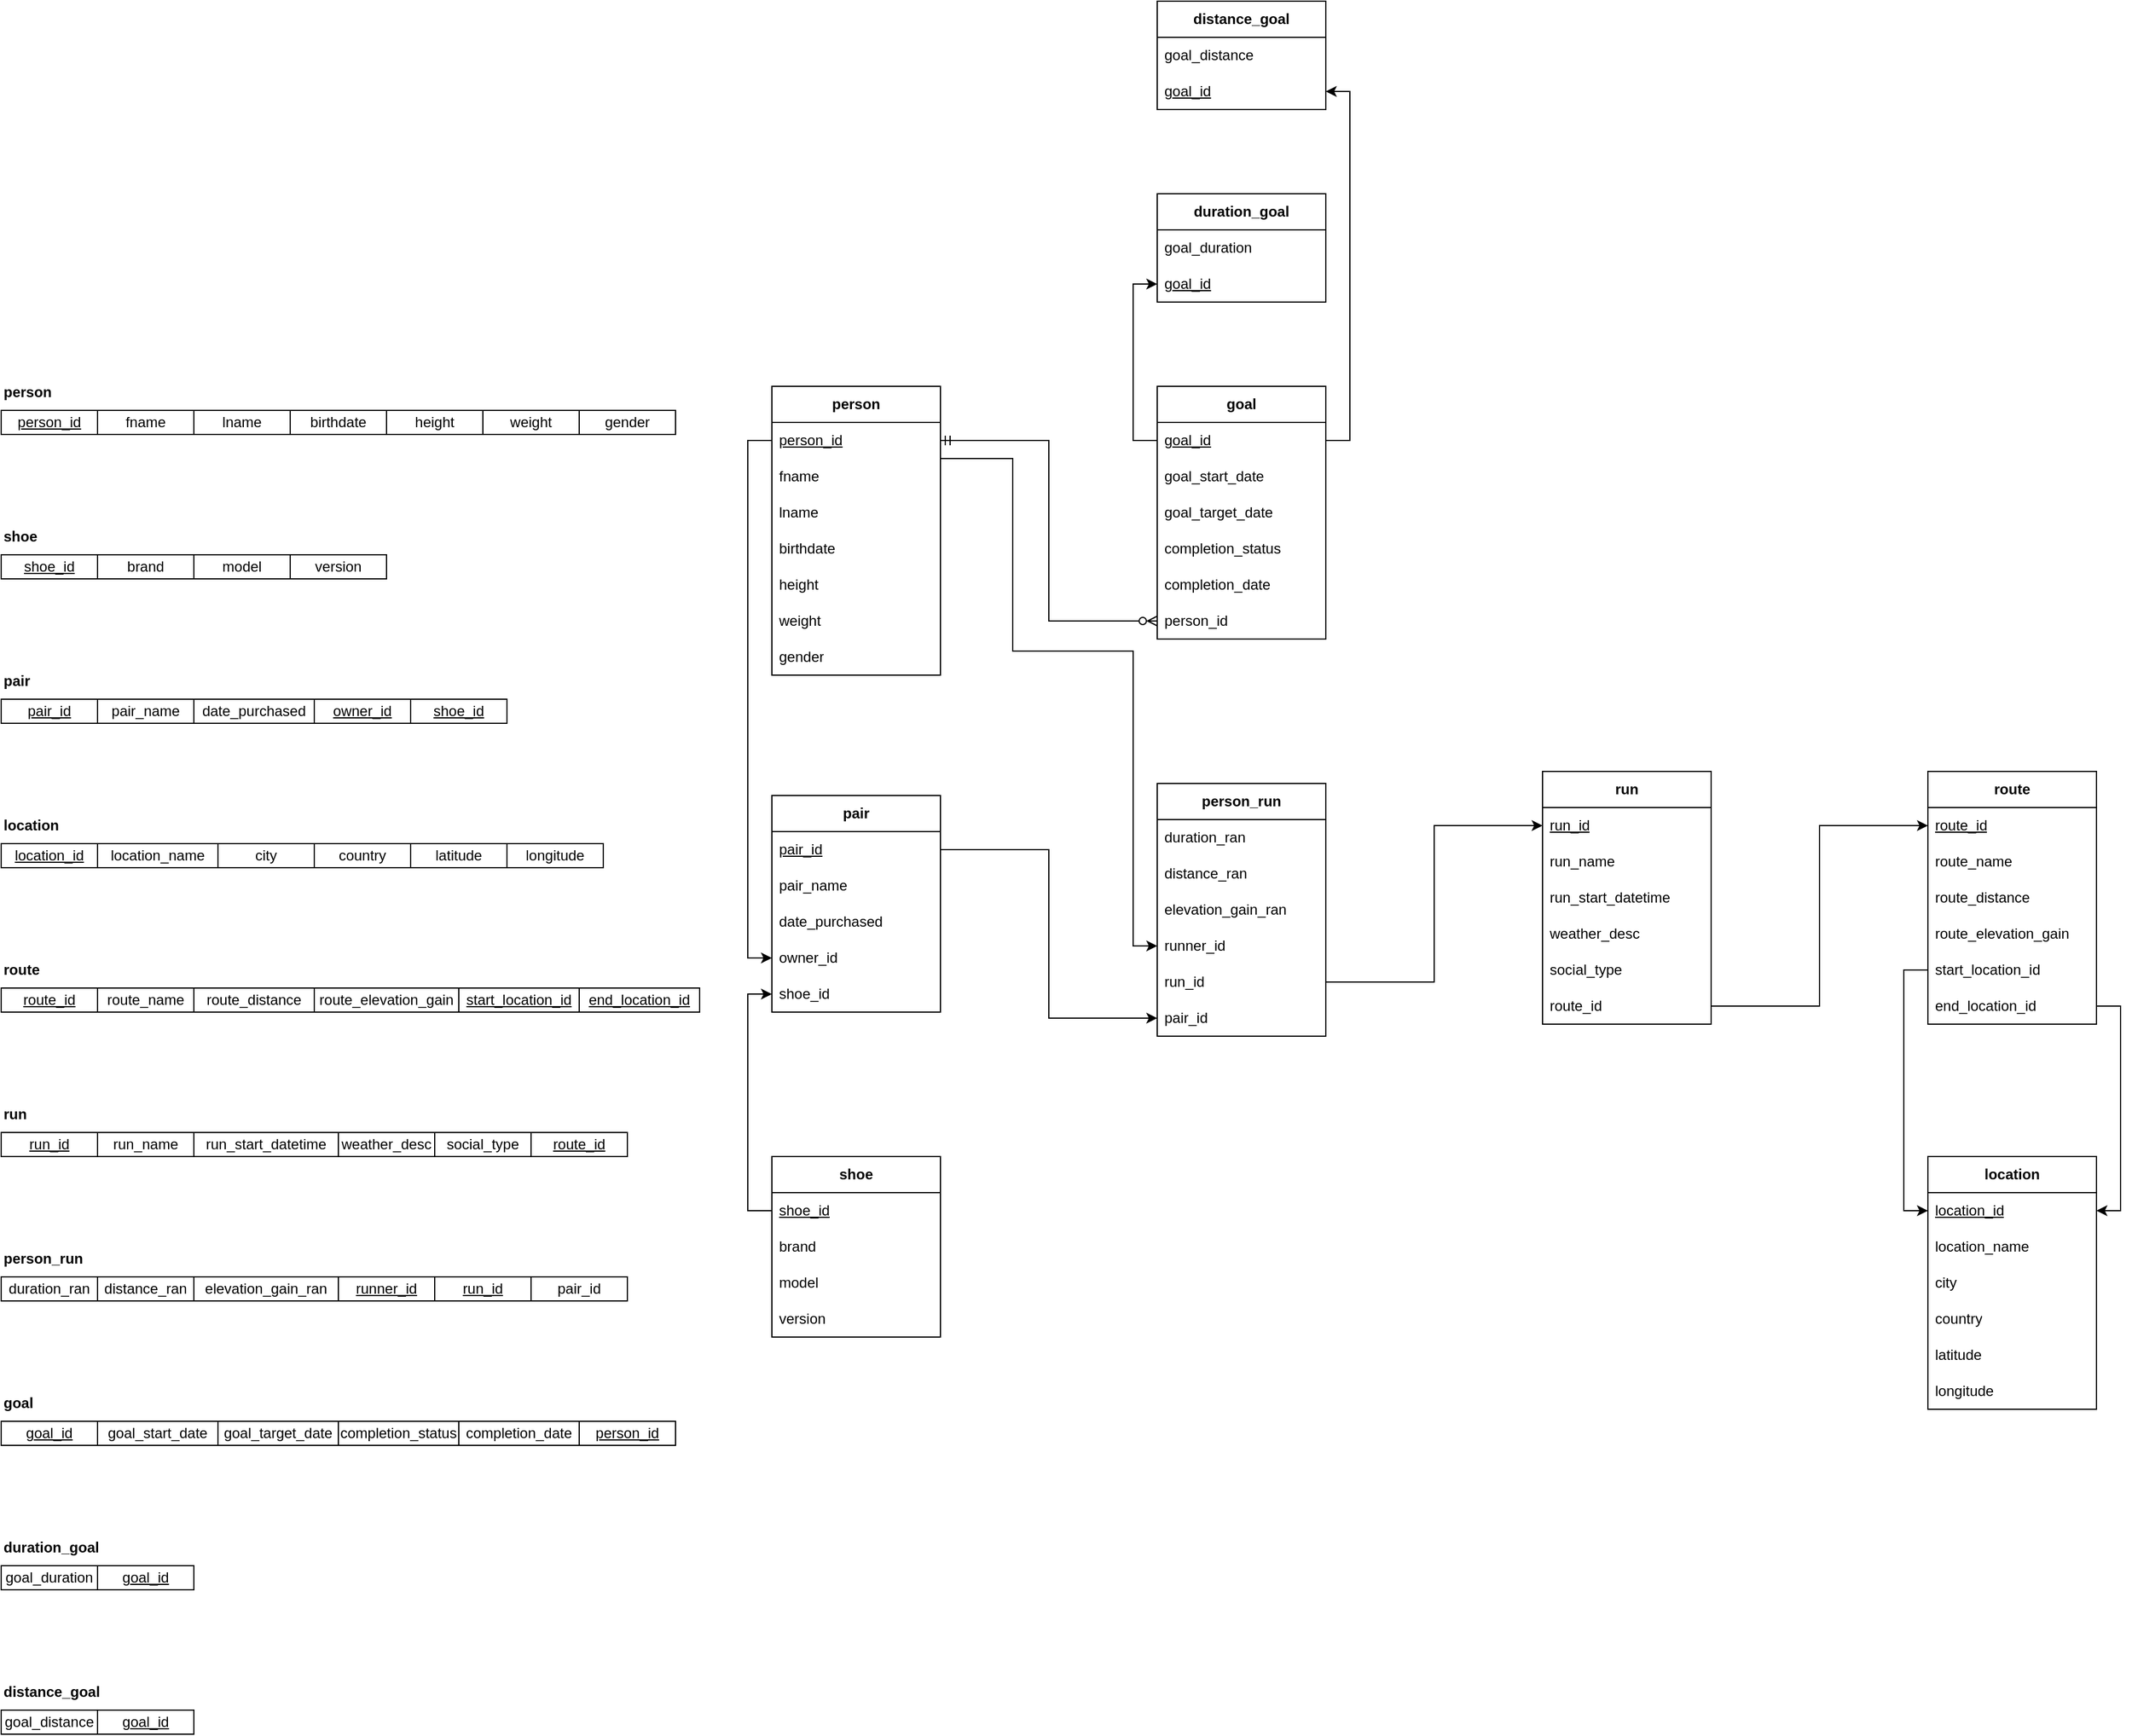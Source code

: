 <mxfile version="24.7.17">
  <diagram name="Page-1" id="NN9Ntpjx-jl_X6_2pM8p">
    <mxGraphModel dx="1434" dy="1846" grid="1" gridSize="10" guides="1" tooltips="1" connect="1" arrows="1" fold="1" page="1" pageScale="1" pageWidth="850" pageHeight="1100" math="0" shadow="0">
      <root>
        <mxCell id="0" />
        <mxCell id="1" parent="0" />
        <mxCell id="JpYg0RpFn67qtgdYz812-1" value="person" style="text;html=1;align=left;verticalAlign=middle;whiteSpace=wrap;rounded=0;fontStyle=1" parent="1" vertex="1">
          <mxGeometry x="40" y="30" width="60" height="30" as="geometry" />
        </mxCell>
        <mxCell id="JpYg0RpFn67qtgdYz812-2" value="person_id" style="rounded=0;whiteSpace=wrap;html=1;fontStyle=4" parent="1" vertex="1">
          <mxGeometry x="40" y="60" width="80" height="20" as="geometry" />
        </mxCell>
        <mxCell id="JpYg0RpFn67qtgdYz812-3" value="fname" style="rounded=0;whiteSpace=wrap;html=1;" parent="1" vertex="1">
          <mxGeometry x="120" y="60" width="80" height="20" as="geometry" />
        </mxCell>
        <mxCell id="JpYg0RpFn67qtgdYz812-4" value="lname" style="rounded=0;whiteSpace=wrap;html=1;" parent="1" vertex="1">
          <mxGeometry x="200" y="60" width="80" height="20" as="geometry" />
        </mxCell>
        <mxCell id="JpYg0RpFn67qtgdYz812-5" value="shoe" style="text;html=1;align=left;verticalAlign=middle;whiteSpace=wrap;rounded=0;fontStyle=1" parent="1" vertex="1">
          <mxGeometry x="40" y="150" width="60" height="30" as="geometry" />
        </mxCell>
        <mxCell id="JpYg0RpFn67qtgdYz812-6" value="shoe_id" style="rounded=0;whiteSpace=wrap;html=1;fontStyle=4" parent="1" vertex="1">
          <mxGeometry x="40" y="180" width="80" height="20" as="geometry" />
        </mxCell>
        <mxCell id="JpYg0RpFn67qtgdYz812-7" value="brand" style="rounded=0;whiteSpace=wrap;html=1;" parent="1" vertex="1">
          <mxGeometry x="120" y="180" width="80" height="20" as="geometry" />
        </mxCell>
        <mxCell id="JpYg0RpFn67qtgdYz812-8" value="model" style="rounded=0;whiteSpace=wrap;html=1;" parent="1" vertex="1">
          <mxGeometry x="200" y="180" width="80" height="20" as="geometry" />
        </mxCell>
        <mxCell id="JpYg0RpFn67qtgdYz812-9" value="version" style="rounded=0;whiteSpace=wrap;html=1;" parent="1" vertex="1">
          <mxGeometry x="280" y="180" width="80" height="20" as="geometry" />
        </mxCell>
        <mxCell id="JpYg0RpFn67qtgdYz812-10" value="location" style="text;html=1;align=left;verticalAlign=middle;whiteSpace=wrap;rounded=0;fontStyle=1" parent="1" vertex="1">
          <mxGeometry x="40" y="390" width="60" height="30" as="geometry" />
        </mxCell>
        <mxCell id="JpYg0RpFn67qtgdYz812-11" value="location_id" style="rounded=0;whiteSpace=wrap;html=1;fontStyle=4" parent="1" vertex="1">
          <mxGeometry x="40" y="420" width="80" height="20" as="geometry" />
        </mxCell>
        <mxCell id="JpYg0RpFn67qtgdYz812-13" value="location_name" style="rounded=0;whiteSpace=wrap;html=1;" parent="1" vertex="1">
          <mxGeometry x="120" y="420" width="100" height="20" as="geometry" />
        </mxCell>
        <mxCell id="YwOJinUkW7khNQ9SXKsT-1" value="&lt;b&gt;route&lt;/b&gt;" style="text;html=1;align=left;verticalAlign=middle;whiteSpace=wrap;rounded=0;" parent="1" vertex="1">
          <mxGeometry x="40" y="510" width="60" height="30" as="geometry" />
        </mxCell>
        <mxCell id="YwOJinUkW7khNQ9SXKsT-2" value="route_id" style="rounded=0;whiteSpace=wrap;html=1;fontStyle=4" parent="1" vertex="1">
          <mxGeometry x="40" y="540" width="80" height="20" as="geometry" />
        </mxCell>
        <mxCell id="YwOJinUkW7khNQ9SXKsT-4" value="route_name" style="rounded=0;whiteSpace=wrap;html=1;" parent="1" vertex="1">
          <mxGeometry x="120" y="540" width="80" height="20" as="geometry" />
        </mxCell>
        <mxCell id="YwOJinUkW7khNQ9SXKsT-7" value="&lt;b&gt;run&lt;/b&gt;" style="text;html=1;align=left;verticalAlign=middle;whiteSpace=wrap;rounded=0;" parent="1" vertex="1">
          <mxGeometry x="40" y="630" width="60" height="30" as="geometry" />
        </mxCell>
        <mxCell id="YwOJinUkW7khNQ9SXKsT-8" value="run_id" style="rounded=0;whiteSpace=wrap;html=1;fontStyle=4" parent="1" vertex="1">
          <mxGeometry x="40" y="660" width="80" height="20" as="geometry" />
        </mxCell>
        <mxCell id="YwOJinUkW7khNQ9SXKsT-22" value="goal" style="text;html=1;align=left;verticalAlign=middle;whiteSpace=wrap;rounded=0;fontStyle=1" parent="1" vertex="1">
          <mxGeometry x="40" y="870" width="60" height="30" as="geometry" />
        </mxCell>
        <mxCell id="YwOJinUkW7khNQ9SXKsT-23" value="goal_id" style="rounded=0;whiteSpace=wrap;html=1;fontStyle=4" parent="1" vertex="1">
          <mxGeometry x="40" y="900" width="80" height="20" as="geometry" />
        </mxCell>
        <mxCell id="YwOJinUkW7khNQ9SXKsT-24" value="goal_start_date" style="rounded=0;whiteSpace=wrap;html=1;" parent="1" vertex="1">
          <mxGeometry x="120" y="900" width="100" height="20" as="geometry" />
        </mxCell>
        <mxCell id="YwOJinUkW7khNQ9SXKsT-63" value="&lt;span style=&quot;font-weight: normal;&quot;&gt;city&lt;/span&gt;" style="rounded=0;whiteSpace=wrap;html=1;fontStyle=1" parent="1" vertex="1">
          <mxGeometry x="220" y="420" width="80" height="20" as="geometry" />
        </mxCell>
        <mxCell id="O5MvObBQWpqz5zzde_0Z-1" value="route_distance" style="rounded=0;whiteSpace=wrap;html=1;" parent="1" vertex="1">
          <mxGeometry x="200" y="540" width="100" height="20" as="geometry" />
        </mxCell>
        <mxCell id="O5MvObBQWpqz5zzde_0Z-3" value="run_name" style="rounded=0;whiteSpace=wrap;html=1;" parent="1" vertex="1">
          <mxGeometry x="120" y="660" width="80" height="20" as="geometry" />
        </mxCell>
        <mxCell id="O5MvObBQWpqz5zzde_0Z-4" value="run_start_datetime" style="rounded=0;whiteSpace=wrap;html=1;" parent="1" vertex="1">
          <mxGeometry x="200" y="660" width="120" height="20" as="geometry" />
        </mxCell>
        <mxCell id="O5MvObBQWpqz5zzde_0Z-5" value="weather_desc" style="rounded=0;whiteSpace=wrap;html=1;" parent="1" vertex="1">
          <mxGeometry x="320" y="660" width="80" height="20" as="geometry" />
        </mxCell>
        <mxCell id="O5MvObBQWpqz5zzde_0Z-6" value="social_type" style="rounded=0;whiteSpace=wrap;html=1;" parent="1" vertex="1">
          <mxGeometry x="400" y="660" width="80" height="20" as="geometry" />
        </mxCell>
        <mxCell id="ccHjg_WogXdy7Ny5kwlw-1" value="birthdate" style="rounded=0;whiteSpace=wrap;html=1;" parent="1" vertex="1">
          <mxGeometry x="280" y="60" width="80" height="20" as="geometry" />
        </mxCell>
        <mxCell id="ccHjg_WogXdy7Ny5kwlw-2" value="height" style="rounded=0;whiteSpace=wrap;html=1;" parent="1" vertex="1">
          <mxGeometry x="360" y="60" width="80" height="20" as="geometry" />
        </mxCell>
        <mxCell id="ccHjg_WogXdy7Ny5kwlw-3" value="weight" style="rounded=0;whiteSpace=wrap;html=1;" parent="1" vertex="1">
          <mxGeometry x="440" y="60" width="80" height="20" as="geometry" />
        </mxCell>
        <mxCell id="ccHjg_WogXdy7Ny5kwlw-4" value="gender" style="rounded=0;whiteSpace=wrap;html=1;" parent="1" vertex="1">
          <mxGeometry x="520" y="60" width="80" height="20" as="geometry" />
        </mxCell>
        <mxCell id="ccHjg_WogXdy7Ny5kwlw-11" value="pair" style="text;html=1;align=left;verticalAlign=middle;whiteSpace=wrap;rounded=0;fontStyle=1" parent="1" vertex="1">
          <mxGeometry x="40" y="270" width="60" height="30" as="geometry" />
        </mxCell>
        <mxCell id="ccHjg_WogXdy7Ny5kwlw-12" value="pair_id" style="rounded=0;whiteSpace=wrap;html=1;fontStyle=4" parent="1" vertex="1">
          <mxGeometry x="40" y="300" width="80" height="20" as="geometry" />
        </mxCell>
        <mxCell id="ccHjg_WogXdy7Ny5kwlw-13" value="pair_name" style="rounded=0;whiteSpace=wrap;html=1;" parent="1" vertex="1">
          <mxGeometry x="120" y="300" width="80" height="20" as="geometry" />
        </mxCell>
        <mxCell id="ccHjg_WogXdy7Ny5kwlw-14" value="date_purchased" style="rounded=0;whiteSpace=wrap;html=1;" parent="1" vertex="1">
          <mxGeometry x="200" y="300" width="100" height="20" as="geometry" />
        </mxCell>
        <mxCell id="ccHjg_WogXdy7Ny5kwlw-16" value="&lt;span style=&quot;font-weight: normal;&quot;&gt;country&lt;/span&gt;" style="rounded=0;whiteSpace=wrap;html=1;fontStyle=1" parent="1" vertex="1">
          <mxGeometry x="300" y="420" width="80" height="20" as="geometry" />
        </mxCell>
        <mxCell id="ccHjg_WogXdy7Ny5kwlw-17" value="&lt;span style=&quot;font-weight: normal;&quot;&gt;latitude&lt;/span&gt;" style="rounded=0;whiteSpace=wrap;html=1;fontStyle=1" parent="1" vertex="1">
          <mxGeometry x="380" y="420" width="80" height="20" as="geometry" />
        </mxCell>
        <mxCell id="ccHjg_WogXdy7Ny5kwlw-18" value="&lt;span style=&quot;font-weight: normal;&quot;&gt;longitude&lt;/span&gt;" style="rounded=0;whiteSpace=wrap;html=1;fontStyle=1" parent="1" vertex="1">
          <mxGeometry x="460" y="420" width="80" height="20" as="geometry" />
        </mxCell>
        <mxCell id="ccHjg_WogXdy7Ny5kwlw-19" value="route_elevation_gain" style="rounded=0;whiteSpace=wrap;html=1;" parent="1" vertex="1">
          <mxGeometry x="300" y="540" width="120" height="20" as="geometry" />
        </mxCell>
        <mxCell id="Qnsn0fsgNT4o-6MiFdot-1" value="&lt;b&gt;person_run&lt;/b&gt;" style="text;html=1;align=left;verticalAlign=middle;whiteSpace=wrap;rounded=0;" parent="1" vertex="1">
          <mxGeometry x="40" y="750" width="60" height="30" as="geometry" />
        </mxCell>
        <mxCell id="Qnsn0fsgNT4o-6MiFdot-2" value="duration_ran" style="rounded=0;whiteSpace=wrap;html=1;fontStyle=0" parent="1" vertex="1">
          <mxGeometry x="40" y="780" width="80" height="20" as="geometry" />
        </mxCell>
        <mxCell id="Qnsn0fsgNT4o-6MiFdot-3" value="distance_ran" style="rounded=0;whiteSpace=wrap;html=1;" parent="1" vertex="1">
          <mxGeometry x="120" y="780" width="80" height="20" as="geometry" />
        </mxCell>
        <mxCell id="Qnsn0fsgNT4o-6MiFdot-4" value="elevation_gain_ran" style="rounded=0;whiteSpace=wrap;html=1;" parent="1" vertex="1">
          <mxGeometry x="200" y="780" width="120" height="20" as="geometry" />
        </mxCell>
        <mxCell id="Qnsn0fsgNT4o-6MiFdot-7" value="goal_target_date" style="rounded=0;whiteSpace=wrap;html=1;" parent="1" vertex="1">
          <mxGeometry x="220" y="900" width="100" height="20" as="geometry" />
        </mxCell>
        <mxCell id="Qnsn0fsgNT4o-6MiFdot-9" value="completion_status" style="rounded=0;whiteSpace=wrap;html=1;" parent="1" vertex="1">
          <mxGeometry x="320" y="900" width="100" height="20" as="geometry" />
        </mxCell>
        <mxCell id="Qnsn0fsgNT4o-6MiFdot-10" value="completion_date" style="rounded=0;whiteSpace=wrap;html=1;" parent="1" vertex="1">
          <mxGeometry x="420" y="900" width="100" height="20" as="geometry" />
        </mxCell>
        <mxCell id="Qnsn0fsgNT4o-6MiFdot-11" value="&lt;b&gt;duration_goal&lt;/b&gt;" style="text;html=1;align=left;verticalAlign=middle;whiteSpace=wrap;rounded=0;" parent="1" vertex="1">
          <mxGeometry x="40" y="990" width="60" height="30" as="geometry" />
        </mxCell>
        <mxCell id="Qnsn0fsgNT4o-6MiFdot-12" value="goal_duration" style="rounded=0;whiteSpace=wrap;html=1;fontStyle=0" parent="1" vertex="1">
          <mxGeometry x="40" y="1020" width="80" height="20" as="geometry" />
        </mxCell>
        <mxCell id="Qnsn0fsgNT4o-6MiFdot-15" value="&lt;b&gt;distance_goal&lt;/b&gt;" style="text;html=1;align=left;verticalAlign=middle;whiteSpace=wrap;rounded=0;" parent="1" vertex="1">
          <mxGeometry x="40" y="1110" width="60" height="30" as="geometry" />
        </mxCell>
        <mxCell id="Qnsn0fsgNT4o-6MiFdot-16" value="goal_distance" style="rounded=0;whiteSpace=wrap;html=1;fontStyle=0" parent="1" vertex="1">
          <mxGeometry x="40" y="1140" width="80" height="20" as="geometry" />
        </mxCell>
        <mxCell id="Qnsn0fsgNT4o-6MiFdot-17" value="owner_id" style="rounded=0;whiteSpace=wrap;html=1;fontStyle=4" parent="1" vertex="1">
          <mxGeometry x="300" y="300" width="80" height="20" as="geometry" />
        </mxCell>
        <mxCell id="Qnsn0fsgNT4o-6MiFdot-18" value="shoe_id" style="rounded=0;whiteSpace=wrap;html=1;fontStyle=4" parent="1" vertex="1">
          <mxGeometry x="380" y="300" width="80" height="20" as="geometry" />
        </mxCell>
        <mxCell id="Qnsn0fsgNT4o-6MiFdot-19" value="runner_id" style="rounded=0;whiteSpace=wrap;html=1;fontStyle=4" parent="1" vertex="1">
          <mxGeometry x="320" y="780" width="80" height="20" as="geometry" />
        </mxCell>
        <mxCell id="Qnsn0fsgNT4o-6MiFdot-20" value="run_id" style="rounded=0;whiteSpace=wrap;html=1;fontStyle=4" parent="1" vertex="1">
          <mxGeometry x="400" y="780" width="80" height="20" as="geometry" />
        </mxCell>
        <mxCell id="Qnsn0fsgNT4o-6MiFdot-21" value="pair_id" style="rounded=0;whiteSpace=wrap;html=1;fontStyle=0" parent="1" vertex="1">
          <mxGeometry x="480" y="780" width="80" height="20" as="geometry" />
        </mxCell>
        <mxCell id="Qnsn0fsgNT4o-6MiFdot-22" value="person_id" style="rounded=0;whiteSpace=wrap;html=1;fontStyle=4" parent="1" vertex="1">
          <mxGeometry x="520" y="900" width="80" height="20" as="geometry" />
        </mxCell>
        <mxCell id="Qnsn0fsgNT4o-6MiFdot-23" value="goal_id" style="rounded=0;whiteSpace=wrap;html=1;fontStyle=4" parent="1" vertex="1">
          <mxGeometry x="120" y="1020" width="80" height="20" as="geometry" />
        </mxCell>
        <mxCell id="Qnsn0fsgNT4o-6MiFdot-24" value="goal_id" style="rounded=0;whiteSpace=wrap;html=1;fontStyle=4" parent="1" vertex="1">
          <mxGeometry x="120" y="1140" width="80" height="20" as="geometry" />
        </mxCell>
        <mxCell id="Qnsn0fsgNT4o-6MiFdot-25" value="start_location_id" style="rounded=0;whiteSpace=wrap;html=1;fontStyle=4" parent="1" vertex="1">
          <mxGeometry x="420" y="540" width="100" height="20" as="geometry" />
        </mxCell>
        <mxCell id="Qnsn0fsgNT4o-6MiFdot-27" value="end_location_id" style="rounded=0;whiteSpace=wrap;html=1;fontStyle=4" parent="1" vertex="1">
          <mxGeometry x="520" y="540" width="100" height="20" as="geometry" />
        </mxCell>
        <mxCell id="Qnsn0fsgNT4o-6MiFdot-28" value="route_id" style="rounded=0;whiteSpace=wrap;html=1;fontStyle=4" parent="1" vertex="1">
          <mxGeometry x="480" y="660" width="80" height="20" as="geometry" />
        </mxCell>
        <mxCell id="Qnsn0fsgNT4o-6MiFdot-32" value="&lt;b&gt;person&lt;/b&gt;" style="swimlane;fontStyle=0;childLayout=stackLayout;horizontal=1;startSize=30;horizontalStack=0;resizeParent=1;resizeParentMax=0;resizeLast=0;collapsible=1;marginBottom=0;whiteSpace=wrap;html=1;" parent="1" vertex="1">
          <mxGeometry x="680" y="40" width="140" height="240" as="geometry" />
        </mxCell>
        <mxCell id="Qnsn0fsgNT4o-6MiFdot-33" value="person_id" style="text;strokeColor=none;fillColor=none;align=left;verticalAlign=middle;spacingLeft=4;spacingRight=4;overflow=hidden;points=[[0,0.5],[1,0.5]];portConstraint=eastwest;rotatable=0;whiteSpace=wrap;html=1;fontStyle=4" parent="Qnsn0fsgNT4o-6MiFdot-32" vertex="1">
          <mxGeometry y="30" width="140" height="30" as="geometry" />
        </mxCell>
        <mxCell id="Qnsn0fsgNT4o-6MiFdot-34" value="fname" style="text;strokeColor=none;fillColor=none;align=left;verticalAlign=middle;spacingLeft=4;spacingRight=4;overflow=hidden;points=[[0,0.5],[1,0.5]];portConstraint=eastwest;rotatable=0;whiteSpace=wrap;html=1;" parent="Qnsn0fsgNT4o-6MiFdot-32" vertex="1">
          <mxGeometry y="60" width="140" height="30" as="geometry" />
        </mxCell>
        <mxCell id="Qnsn0fsgNT4o-6MiFdot-35" value="lname" style="text;strokeColor=none;fillColor=none;align=left;verticalAlign=middle;spacingLeft=4;spacingRight=4;overflow=hidden;points=[[0,0.5],[1,0.5]];portConstraint=eastwest;rotatable=0;whiteSpace=wrap;html=1;" parent="Qnsn0fsgNT4o-6MiFdot-32" vertex="1">
          <mxGeometry y="90" width="140" height="30" as="geometry" />
        </mxCell>
        <mxCell id="Qnsn0fsgNT4o-6MiFdot-36" value="birthdate" style="text;strokeColor=none;fillColor=none;align=left;verticalAlign=middle;spacingLeft=4;spacingRight=4;overflow=hidden;points=[[0,0.5],[1,0.5]];portConstraint=eastwest;rotatable=0;whiteSpace=wrap;html=1;" parent="Qnsn0fsgNT4o-6MiFdot-32" vertex="1">
          <mxGeometry y="120" width="140" height="30" as="geometry" />
        </mxCell>
        <mxCell id="Qnsn0fsgNT4o-6MiFdot-37" value="height" style="text;strokeColor=none;fillColor=none;align=left;verticalAlign=middle;spacingLeft=4;spacingRight=4;overflow=hidden;points=[[0,0.5],[1,0.5]];portConstraint=eastwest;rotatable=0;whiteSpace=wrap;html=1;" parent="Qnsn0fsgNT4o-6MiFdot-32" vertex="1">
          <mxGeometry y="150" width="140" height="30" as="geometry" />
        </mxCell>
        <mxCell id="Qnsn0fsgNT4o-6MiFdot-38" value="weight" style="text;strokeColor=none;fillColor=none;align=left;verticalAlign=middle;spacingLeft=4;spacingRight=4;overflow=hidden;points=[[0,0.5],[1,0.5]];portConstraint=eastwest;rotatable=0;whiteSpace=wrap;html=1;" parent="Qnsn0fsgNT4o-6MiFdot-32" vertex="1">
          <mxGeometry y="180" width="140" height="30" as="geometry" />
        </mxCell>
        <mxCell id="Qnsn0fsgNT4o-6MiFdot-39" value="gender" style="text;strokeColor=none;fillColor=none;align=left;verticalAlign=middle;spacingLeft=4;spacingRight=4;overflow=hidden;points=[[0,0.5],[1,0.5]];portConstraint=eastwest;rotatable=0;whiteSpace=wrap;html=1;" parent="Qnsn0fsgNT4o-6MiFdot-32" vertex="1">
          <mxGeometry y="210" width="140" height="30" as="geometry" />
        </mxCell>
        <mxCell id="Qnsn0fsgNT4o-6MiFdot-40" value="&lt;b&gt;shoe&lt;/b&gt;" style="swimlane;fontStyle=0;childLayout=stackLayout;horizontal=1;startSize=30;horizontalStack=0;resizeParent=1;resizeParentMax=0;resizeLast=0;collapsible=1;marginBottom=0;whiteSpace=wrap;html=1;" parent="1" vertex="1">
          <mxGeometry x="680" y="680" width="140" height="150" as="geometry" />
        </mxCell>
        <mxCell id="Qnsn0fsgNT4o-6MiFdot-41" value="shoe_id" style="text;strokeColor=none;fillColor=none;align=left;verticalAlign=middle;spacingLeft=4;spacingRight=4;overflow=hidden;points=[[0,0.5],[1,0.5]];portConstraint=eastwest;rotatable=0;whiteSpace=wrap;html=1;fontStyle=4" parent="Qnsn0fsgNT4o-6MiFdot-40" vertex="1">
          <mxGeometry y="30" width="140" height="30" as="geometry" />
        </mxCell>
        <mxCell id="Qnsn0fsgNT4o-6MiFdot-42" value="brand" style="text;strokeColor=none;fillColor=none;align=left;verticalAlign=middle;spacingLeft=4;spacingRight=4;overflow=hidden;points=[[0,0.5],[1,0.5]];portConstraint=eastwest;rotatable=0;whiteSpace=wrap;html=1;" parent="Qnsn0fsgNT4o-6MiFdot-40" vertex="1">
          <mxGeometry y="60" width="140" height="30" as="geometry" />
        </mxCell>
        <mxCell id="Qnsn0fsgNT4o-6MiFdot-43" value="model" style="text;strokeColor=none;fillColor=none;align=left;verticalAlign=middle;spacingLeft=4;spacingRight=4;overflow=hidden;points=[[0,0.5],[1,0.5]];portConstraint=eastwest;rotatable=0;whiteSpace=wrap;html=1;" parent="Qnsn0fsgNT4o-6MiFdot-40" vertex="1">
          <mxGeometry y="90" width="140" height="30" as="geometry" />
        </mxCell>
        <mxCell id="Qnsn0fsgNT4o-6MiFdot-44" value="version" style="text;strokeColor=none;fillColor=none;align=left;verticalAlign=middle;spacingLeft=4;spacingRight=4;overflow=hidden;points=[[0,0.5],[1,0.5]];portConstraint=eastwest;rotatable=0;whiteSpace=wrap;html=1;" parent="Qnsn0fsgNT4o-6MiFdot-40" vertex="1">
          <mxGeometry y="120" width="140" height="30" as="geometry" />
        </mxCell>
        <mxCell id="Qnsn0fsgNT4o-6MiFdot-48" value="&lt;b&gt;pair&lt;/b&gt;" style="swimlane;fontStyle=0;childLayout=stackLayout;horizontal=1;startSize=30;horizontalStack=0;resizeParent=1;resizeParentMax=0;resizeLast=0;collapsible=1;marginBottom=0;whiteSpace=wrap;html=1;" parent="1" vertex="1">
          <mxGeometry x="680" y="380" width="140" height="180" as="geometry" />
        </mxCell>
        <mxCell id="Qnsn0fsgNT4o-6MiFdot-49" value="pair_id" style="text;strokeColor=none;fillColor=none;align=left;verticalAlign=middle;spacingLeft=4;spacingRight=4;overflow=hidden;points=[[0,0.5],[1,0.5]];portConstraint=eastwest;rotatable=0;whiteSpace=wrap;html=1;fontStyle=4" parent="Qnsn0fsgNT4o-6MiFdot-48" vertex="1">
          <mxGeometry y="30" width="140" height="30" as="geometry" />
        </mxCell>
        <mxCell id="Qnsn0fsgNT4o-6MiFdot-50" value="pair_name" style="text;strokeColor=none;fillColor=none;align=left;verticalAlign=middle;spacingLeft=4;spacingRight=4;overflow=hidden;points=[[0,0.5],[1,0.5]];portConstraint=eastwest;rotatable=0;whiteSpace=wrap;html=1;" parent="Qnsn0fsgNT4o-6MiFdot-48" vertex="1">
          <mxGeometry y="60" width="140" height="30" as="geometry" />
        </mxCell>
        <mxCell id="Qnsn0fsgNT4o-6MiFdot-51" value="date_purchased" style="text;strokeColor=none;fillColor=none;align=left;verticalAlign=middle;spacingLeft=4;spacingRight=4;overflow=hidden;points=[[0,0.5],[1,0.5]];portConstraint=eastwest;rotatable=0;whiteSpace=wrap;html=1;" parent="Qnsn0fsgNT4o-6MiFdot-48" vertex="1">
          <mxGeometry y="90" width="140" height="30" as="geometry" />
        </mxCell>
        <mxCell id="Qnsn0fsgNT4o-6MiFdot-52" value="owner_id" style="text;strokeColor=none;fillColor=none;align=left;verticalAlign=middle;spacingLeft=4;spacingRight=4;overflow=hidden;points=[[0,0.5],[1,0.5]];portConstraint=eastwest;rotatable=0;whiteSpace=wrap;html=1;" parent="Qnsn0fsgNT4o-6MiFdot-48" vertex="1">
          <mxGeometry y="120" width="140" height="30" as="geometry" />
        </mxCell>
        <mxCell id="Qnsn0fsgNT4o-6MiFdot-53" value="shoe_id" style="text;strokeColor=none;fillColor=none;align=left;verticalAlign=middle;spacingLeft=4;spacingRight=4;overflow=hidden;points=[[0,0.5],[1,0.5]];portConstraint=eastwest;rotatable=0;whiteSpace=wrap;html=1;" parent="Qnsn0fsgNT4o-6MiFdot-48" vertex="1">
          <mxGeometry y="150" width="140" height="30" as="geometry" />
        </mxCell>
        <mxCell id="Qnsn0fsgNT4o-6MiFdot-54" value="&lt;b&gt;location&lt;/b&gt;" style="swimlane;fontStyle=0;childLayout=stackLayout;horizontal=1;startSize=30;horizontalStack=0;resizeParent=1;resizeParentMax=0;resizeLast=0;collapsible=1;marginBottom=0;whiteSpace=wrap;html=1;" parent="1" vertex="1">
          <mxGeometry x="1640" y="680" width="140" height="210" as="geometry" />
        </mxCell>
        <mxCell id="Qnsn0fsgNT4o-6MiFdot-55" value="location_id" style="text;strokeColor=none;fillColor=none;align=left;verticalAlign=middle;spacingLeft=4;spacingRight=4;overflow=hidden;points=[[0,0.5],[1,0.5]];portConstraint=eastwest;rotatable=0;whiteSpace=wrap;html=1;fontStyle=4" parent="Qnsn0fsgNT4o-6MiFdot-54" vertex="1">
          <mxGeometry y="30" width="140" height="30" as="geometry" />
        </mxCell>
        <mxCell id="Qnsn0fsgNT4o-6MiFdot-56" value="location_name" style="text;strokeColor=none;fillColor=none;align=left;verticalAlign=middle;spacingLeft=4;spacingRight=4;overflow=hidden;points=[[0,0.5],[1,0.5]];portConstraint=eastwest;rotatable=0;whiteSpace=wrap;html=1;" parent="Qnsn0fsgNT4o-6MiFdot-54" vertex="1">
          <mxGeometry y="60" width="140" height="30" as="geometry" />
        </mxCell>
        <mxCell id="Qnsn0fsgNT4o-6MiFdot-57" value="city" style="text;strokeColor=none;fillColor=none;align=left;verticalAlign=middle;spacingLeft=4;spacingRight=4;overflow=hidden;points=[[0,0.5],[1,0.5]];portConstraint=eastwest;rotatable=0;whiteSpace=wrap;html=1;" parent="Qnsn0fsgNT4o-6MiFdot-54" vertex="1">
          <mxGeometry y="90" width="140" height="30" as="geometry" />
        </mxCell>
        <mxCell id="Qnsn0fsgNT4o-6MiFdot-58" value="country" style="text;strokeColor=none;fillColor=none;align=left;verticalAlign=middle;spacingLeft=4;spacingRight=4;overflow=hidden;points=[[0,0.5],[1,0.5]];portConstraint=eastwest;rotatable=0;whiteSpace=wrap;html=1;" parent="Qnsn0fsgNT4o-6MiFdot-54" vertex="1">
          <mxGeometry y="120" width="140" height="30" as="geometry" />
        </mxCell>
        <mxCell id="Qnsn0fsgNT4o-6MiFdot-59" value="latitude" style="text;strokeColor=none;fillColor=none;align=left;verticalAlign=middle;spacingLeft=4;spacingRight=4;overflow=hidden;points=[[0,0.5],[1,0.5]];portConstraint=eastwest;rotatable=0;whiteSpace=wrap;html=1;" parent="Qnsn0fsgNT4o-6MiFdot-54" vertex="1">
          <mxGeometry y="150" width="140" height="30" as="geometry" />
        </mxCell>
        <mxCell id="Qnsn0fsgNT4o-6MiFdot-60" value="longitude" style="text;strokeColor=none;fillColor=none;align=left;verticalAlign=middle;spacingLeft=4;spacingRight=4;overflow=hidden;points=[[0,0.5],[1,0.5]];portConstraint=eastwest;rotatable=0;whiteSpace=wrap;html=1;" parent="Qnsn0fsgNT4o-6MiFdot-54" vertex="1">
          <mxGeometry y="180" width="140" height="30" as="geometry" />
        </mxCell>
        <mxCell id="Qnsn0fsgNT4o-6MiFdot-62" value="&lt;b&gt;route&lt;/b&gt;" style="swimlane;fontStyle=0;childLayout=stackLayout;horizontal=1;startSize=30;horizontalStack=0;resizeParent=1;resizeParentMax=0;resizeLast=0;collapsible=1;marginBottom=0;whiteSpace=wrap;html=1;" parent="1" vertex="1">
          <mxGeometry x="1640" y="360" width="140" height="210" as="geometry" />
        </mxCell>
        <mxCell id="Qnsn0fsgNT4o-6MiFdot-63" value="route_id" style="text;strokeColor=none;fillColor=none;align=left;verticalAlign=middle;spacingLeft=4;spacingRight=4;overflow=hidden;points=[[0,0.5],[1,0.5]];portConstraint=eastwest;rotatable=0;whiteSpace=wrap;html=1;fontStyle=4" parent="Qnsn0fsgNT4o-6MiFdot-62" vertex="1">
          <mxGeometry y="30" width="140" height="30" as="geometry" />
        </mxCell>
        <mxCell id="Qnsn0fsgNT4o-6MiFdot-64" value="route_name" style="text;strokeColor=none;fillColor=none;align=left;verticalAlign=middle;spacingLeft=4;spacingRight=4;overflow=hidden;points=[[0,0.5],[1,0.5]];portConstraint=eastwest;rotatable=0;whiteSpace=wrap;html=1;" parent="Qnsn0fsgNT4o-6MiFdot-62" vertex="1">
          <mxGeometry y="60" width="140" height="30" as="geometry" />
        </mxCell>
        <mxCell id="Qnsn0fsgNT4o-6MiFdot-65" value="route_distance" style="text;strokeColor=none;fillColor=none;align=left;verticalAlign=middle;spacingLeft=4;spacingRight=4;overflow=hidden;points=[[0,0.5],[1,0.5]];portConstraint=eastwest;rotatable=0;whiteSpace=wrap;html=1;" parent="Qnsn0fsgNT4o-6MiFdot-62" vertex="1">
          <mxGeometry y="90" width="140" height="30" as="geometry" />
        </mxCell>
        <mxCell id="Qnsn0fsgNT4o-6MiFdot-66" value="route_elevation_gain" style="text;strokeColor=none;fillColor=none;align=left;verticalAlign=middle;spacingLeft=4;spacingRight=4;overflow=hidden;points=[[0,0.5],[1,0.5]];portConstraint=eastwest;rotatable=0;whiteSpace=wrap;html=1;" parent="Qnsn0fsgNT4o-6MiFdot-62" vertex="1">
          <mxGeometry y="120" width="140" height="30" as="geometry" />
        </mxCell>
        <mxCell id="Qnsn0fsgNT4o-6MiFdot-67" value="start_location_id" style="text;strokeColor=none;fillColor=none;align=left;verticalAlign=middle;spacingLeft=4;spacingRight=4;overflow=hidden;points=[[0,0.5],[1,0.5]];portConstraint=eastwest;rotatable=0;whiteSpace=wrap;html=1;" parent="Qnsn0fsgNT4o-6MiFdot-62" vertex="1">
          <mxGeometry y="150" width="140" height="30" as="geometry" />
        </mxCell>
        <mxCell id="Qnsn0fsgNT4o-6MiFdot-68" value="end_location_id" style="text;strokeColor=none;fillColor=none;align=left;verticalAlign=middle;spacingLeft=4;spacingRight=4;overflow=hidden;points=[[0,0.5],[1,0.5]];portConstraint=eastwest;rotatable=0;whiteSpace=wrap;html=1;" parent="Qnsn0fsgNT4o-6MiFdot-62" vertex="1">
          <mxGeometry y="180" width="140" height="30" as="geometry" />
        </mxCell>
        <mxCell id="Qnsn0fsgNT4o-6MiFdot-69" value="&lt;b&gt;run&lt;/b&gt;" style="swimlane;fontStyle=0;childLayout=stackLayout;horizontal=1;startSize=30;horizontalStack=0;resizeParent=1;resizeParentMax=0;resizeLast=0;collapsible=1;marginBottom=0;whiteSpace=wrap;html=1;" parent="1" vertex="1">
          <mxGeometry x="1320" y="360" width="140" height="210" as="geometry" />
        </mxCell>
        <mxCell id="Qnsn0fsgNT4o-6MiFdot-70" value="run_id" style="text;strokeColor=none;fillColor=none;align=left;verticalAlign=middle;spacingLeft=4;spacingRight=4;overflow=hidden;points=[[0,0.5],[1,0.5]];portConstraint=eastwest;rotatable=0;whiteSpace=wrap;html=1;fontStyle=4" parent="Qnsn0fsgNT4o-6MiFdot-69" vertex="1">
          <mxGeometry y="30" width="140" height="30" as="geometry" />
        </mxCell>
        <mxCell id="Qnsn0fsgNT4o-6MiFdot-71" value="run_name" style="text;strokeColor=none;fillColor=none;align=left;verticalAlign=middle;spacingLeft=4;spacingRight=4;overflow=hidden;points=[[0,0.5],[1,0.5]];portConstraint=eastwest;rotatable=0;whiteSpace=wrap;html=1;" parent="Qnsn0fsgNT4o-6MiFdot-69" vertex="1">
          <mxGeometry y="60" width="140" height="30" as="geometry" />
        </mxCell>
        <mxCell id="Qnsn0fsgNT4o-6MiFdot-72" value="run_start_datetime" style="text;strokeColor=none;fillColor=none;align=left;verticalAlign=middle;spacingLeft=4;spacingRight=4;overflow=hidden;points=[[0,0.5],[1,0.5]];portConstraint=eastwest;rotatable=0;whiteSpace=wrap;html=1;" parent="Qnsn0fsgNT4o-6MiFdot-69" vertex="1">
          <mxGeometry y="90" width="140" height="30" as="geometry" />
        </mxCell>
        <mxCell id="Qnsn0fsgNT4o-6MiFdot-73" value="weather_desc" style="text;strokeColor=none;fillColor=none;align=left;verticalAlign=middle;spacingLeft=4;spacingRight=4;overflow=hidden;points=[[0,0.5],[1,0.5]];portConstraint=eastwest;rotatable=0;whiteSpace=wrap;html=1;" parent="Qnsn0fsgNT4o-6MiFdot-69" vertex="1">
          <mxGeometry y="120" width="140" height="30" as="geometry" />
        </mxCell>
        <mxCell id="Qnsn0fsgNT4o-6MiFdot-74" value="social_type" style="text;strokeColor=none;fillColor=none;align=left;verticalAlign=middle;spacingLeft=4;spacingRight=4;overflow=hidden;points=[[0,0.5],[1,0.5]];portConstraint=eastwest;rotatable=0;whiteSpace=wrap;html=1;" parent="Qnsn0fsgNT4o-6MiFdot-69" vertex="1">
          <mxGeometry y="150" width="140" height="30" as="geometry" />
        </mxCell>
        <mxCell id="Qnsn0fsgNT4o-6MiFdot-75" value="route_id" style="text;strokeColor=none;fillColor=none;align=left;verticalAlign=middle;spacingLeft=4;spacingRight=4;overflow=hidden;points=[[0,0.5],[1,0.5]];portConstraint=eastwest;rotatable=0;whiteSpace=wrap;html=1;" parent="Qnsn0fsgNT4o-6MiFdot-69" vertex="1">
          <mxGeometry y="180" width="140" height="30" as="geometry" />
        </mxCell>
        <mxCell id="Qnsn0fsgNT4o-6MiFdot-76" value="&lt;b&gt;person_run&lt;/b&gt;" style="swimlane;fontStyle=0;childLayout=stackLayout;horizontal=1;startSize=30;horizontalStack=0;resizeParent=1;resizeParentMax=0;resizeLast=0;collapsible=1;marginBottom=0;whiteSpace=wrap;html=1;" parent="1" vertex="1">
          <mxGeometry x="1000" y="370" width="140" height="210" as="geometry" />
        </mxCell>
        <mxCell id="Qnsn0fsgNT4o-6MiFdot-77" value="duration_ran" style="text;strokeColor=none;fillColor=none;align=left;verticalAlign=middle;spacingLeft=4;spacingRight=4;overflow=hidden;points=[[0,0.5],[1,0.5]];portConstraint=eastwest;rotatable=0;whiteSpace=wrap;html=1;fontStyle=0" parent="Qnsn0fsgNT4o-6MiFdot-76" vertex="1">
          <mxGeometry y="30" width="140" height="30" as="geometry" />
        </mxCell>
        <mxCell id="Qnsn0fsgNT4o-6MiFdot-78" value="distance_ran" style="text;strokeColor=none;fillColor=none;align=left;verticalAlign=middle;spacingLeft=4;spacingRight=4;overflow=hidden;points=[[0,0.5],[1,0.5]];portConstraint=eastwest;rotatable=0;whiteSpace=wrap;html=1;" parent="Qnsn0fsgNT4o-6MiFdot-76" vertex="1">
          <mxGeometry y="60" width="140" height="30" as="geometry" />
        </mxCell>
        <mxCell id="Qnsn0fsgNT4o-6MiFdot-79" value="elevation_gain_ran" style="text;strokeColor=none;fillColor=none;align=left;verticalAlign=middle;spacingLeft=4;spacingRight=4;overflow=hidden;points=[[0,0.5],[1,0.5]];portConstraint=eastwest;rotatable=0;whiteSpace=wrap;html=1;" parent="Qnsn0fsgNT4o-6MiFdot-76" vertex="1">
          <mxGeometry y="90" width="140" height="30" as="geometry" />
        </mxCell>
        <mxCell id="Qnsn0fsgNT4o-6MiFdot-80" value="runner_id" style="text;strokeColor=none;fillColor=none;align=left;verticalAlign=middle;spacingLeft=4;spacingRight=4;overflow=hidden;points=[[0,0.5],[1,0.5]];portConstraint=eastwest;rotatable=0;whiteSpace=wrap;html=1;" parent="Qnsn0fsgNT4o-6MiFdot-76" vertex="1">
          <mxGeometry y="120" width="140" height="30" as="geometry" />
        </mxCell>
        <mxCell id="Qnsn0fsgNT4o-6MiFdot-81" value="run_id" style="text;strokeColor=none;fillColor=none;align=left;verticalAlign=middle;spacingLeft=4;spacingRight=4;overflow=hidden;points=[[0,0.5],[1,0.5]];portConstraint=eastwest;rotatable=0;whiteSpace=wrap;html=1;" parent="Qnsn0fsgNT4o-6MiFdot-76" vertex="1">
          <mxGeometry y="150" width="140" height="30" as="geometry" />
        </mxCell>
        <mxCell id="Qnsn0fsgNT4o-6MiFdot-82" value="pair_id" style="text;strokeColor=none;fillColor=none;align=left;verticalAlign=middle;spacingLeft=4;spacingRight=4;overflow=hidden;points=[[0,0.5],[1,0.5]];portConstraint=eastwest;rotatable=0;whiteSpace=wrap;html=1;" parent="Qnsn0fsgNT4o-6MiFdot-76" vertex="1">
          <mxGeometry y="180" width="140" height="30" as="geometry" />
        </mxCell>
        <mxCell id="Qnsn0fsgNT4o-6MiFdot-83" value="&lt;b&gt;goal&lt;/b&gt;" style="swimlane;fontStyle=0;childLayout=stackLayout;horizontal=1;startSize=30;horizontalStack=0;resizeParent=1;resizeParentMax=0;resizeLast=0;collapsible=1;marginBottom=0;whiteSpace=wrap;html=1;" parent="1" vertex="1">
          <mxGeometry x="1000" y="40" width="140" height="210" as="geometry" />
        </mxCell>
        <mxCell id="Qnsn0fsgNT4o-6MiFdot-84" value="goal_id" style="text;strokeColor=none;fillColor=none;align=left;verticalAlign=middle;spacingLeft=4;spacingRight=4;overflow=hidden;points=[[0,0.5],[1,0.5]];portConstraint=eastwest;rotatable=0;whiteSpace=wrap;html=1;fontStyle=4" parent="Qnsn0fsgNT4o-6MiFdot-83" vertex="1">
          <mxGeometry y="30" width="140" height="30" as="geometry" />
        </mxCell>
        <mxCell id="Qnsn0fsgNT4o-6MiFdot-85" value="goal_start_date" style="text;strokeColor=none;fillColor=none;align=left;verticalAlign=middle;spacingLeft=4;spacingRight=4;overflow=hidden;points=[[0,0.5],[1,0.5]];portConstraint=eastwest;rotatable=0;whiteSpace=wrap;html=1;" parent="Qnsn0fsgNT4o-6MiFdot-83" vertex="1">
          <mxGeometry y="60" width="140" height="30" as="geometry" />
        </mxCell>
        <mxCell id="Qnsn0fsgNT4o-6MiFdot-86" value="goal_target_date" style="text;strokeColor=none;fillColor=none;align=left;verticalAlign=middle;spacingLeft=4;spacingRight=4;overflow=hidden;points=[[0,0.5],[1,0.5]];portConstraint=eastwest;rotatable=0;whiteSpace=wrap;html=1;" parent="Qnsn0fsgNT4o-6MiFdot-83" vertex="1">
          <mxGeometry y="90" width="140" height="30" as="geometry" />
        </mxCell>
        <mxCell id="Qnsn0fsgNT4o-6MiFdot-87" value="completion_status" style="text;strokeColor=none;fillColor=none;align=left;verticalAlign=middle;spacingLeft=4;spacingRight=4;overflow=hidden;points=[[0,0.5],[1,0.5]];portConstraint=eastwest;rotatable=0;whiteSpace=wrap;html=1;" parent="Qnsn0fsgNT4o-6MiFdot-83" vertex="1">
          <mxGeometry y="120" width="140" height="30" as="geometry" />
        </mxCell>
        <mxCell id="Qnsn0fsgNT4o-6MiFdot-88" value="completion_date" style="text;strokeColor=none;fillColor=none;align=left;verticalAlign=middle;spacingLeft=4;spacingRight=4;overflow=hidden;points=[[0,0.5],[1,0.5]];portConstraint=eastwest;rotatable=0;whiteSpace=wrap;html=1;" parent="Qnsn0fsgNT4o-6MiFdot-83" vertex="1">
          <mxGeometry y="150" width="140" height="30" as="geometry" />
        </mxCell>
        <mxCell id="Qnsn0fsgNT4o-6MiFdot-89" value="person_id" style="text;strokeColor=none;fillColor=none;align=left;verticalAlign=middle;spacingLeft=4;spacingRight=4;overflow=hidden;points=[[0,0.5],[1,0.5]];portConstraint=eastwest;rotatable=0;whiteSpace=wrap;html=1;" parent="Qnsn0fsgNT4o-6MiFdot-83" vertex="1">
          <mxGeometry y="180" width="140" height="30" as="geometry" />
        </mxCell>
        <mxCell id="Qnsn0fsgNT4o-6MiFdot-90" value="&lt;b&gt;duration_goal&lt;/b&gt;" style="swimlane;fontStyle=0;childLayout=stackLayout;horizontal=1;startSize=30;horizontalStack=0;resizeParent=1;resizeParentMax=0;resizeLast=0;collapsible=1;marginBottom=0;whiteSpace=wrap;html=1;" parent="1" vertex="1">
          <mxGeometry x="1000" y="-120" width="140" height="90" as="geometry" />
        </mxCell>
        <mxCell id="Qnsn0fsgNT4o-6MiFdot-91" value="goal_duration" style="text;strokeColor=none;fillColor=none;align=left;verticalAlign=middle;spacingLeft=4;spacingRight=4;overflow=hidden;points=[[0,0.5],[1,0.5]];portConstraint=eastwest;rotatable=0;whiteSpace=wrap;html=1;fontStyle=0" parent="Qnsn0fsgNT4o-6MiFdot-90" vertex="1">
          <mxGeometry y="30" width="140" height="30" as="geometry" />
        </mxCell>
        <mxCell id="Qnsn0fsgNT4o-6MiFdot-92" value="goal_id" style="text;strokeColor=none;fillColor=none;align=left;verticalAlign=middle;spacingLeft=4;spacingRight=4;overflow=hidden;points=[[0,0.5],[1,0.5]];portConstraint=eastwest;rotatable=0;whiteSpace=wrap;html=1;fontStyle=4" parent="Qnsn0fsgNT4o-6MiFdot-90" vertex="1">
          <mxGeometry y="60" width="140" height="30" as="geometry" />
        </mxCell>
        <mxCell id="Qnsn0fsgNT4o-6MiFdot-97" value="&lt;b&gt;distance_goal&lt;/b&gt;" style="swimlane;fontStyle=0;childLayout=stackLayout;horizontal=1;startSize=30;horizontalStack=0;resizeParent=1;resizeParentMax=0;resizeLast=0;collapsible=1;marginBottom=0;whiteSpace=wrap;html=1;" parent="1" vertex="1">
          <mxGeometry x="1000" y="-280" width="140" height="90" as="geometry" />
        </mxCell>
        <mxCell id="Qnsn0fsgNT4o-6MiFdot-98" value="goal_distance" style="text;strokeColor=none;fillColor=none;align=left;verticalAlign=middle;spacingLeft=4;spacingRight=4;overflow=hidden;points=[[0,0.5],[1,0.5]];portConstraint=eastwest;rotatable=0;whiteSpace=wrap;html=1;fontStyle=0" parent="Qnsn0fsgNT4o-6MiFdot-97" vertex="1">
          <mxGeometry y="30" width="140" height="30" as="geometry" />
        </mxCell>
        <mxCell id="Qnsn0fsgNT4o-6MiFdot-99" value="goal_id" style="text;strokeColor=none;fillColor=none;align=left;verticalAlign=middle;spacingLeft=4;spacingRight=4;overflow=hidden;points=[[0,0.5],[1,0.5]];portConstraint=eastwest;rotatable=0;whiteSpace=wrap;html=1;fontStyle=4" parent="Qnsn0fsgNT4o-6MiFdot-97" vertex="1">
          <mxGeometry y="60" width="140" height="30" as="geometry" />
        </mxCell>
        <mxCell id="Qnsn0fsgNT4o-6MiFdot-101" style="edgeStyle=orthogonalEdgeStyle;rounded=0;orthogonalLoop=1;jettySize=auto;html=1;entryX=0;entryY=0.5;entryDx=0;entryDy=0;endArrow=ERzeroToMany;endFill=0;startArrow=ERmandOne;startFill=0;" parent="1" source="Qnsn0fsgNT4o-6MiFdot-33" target="Qnsn0fsgNT4o-6MiFdot-89" edge="1">
          <mxGeometry relative="1" as="geometry" />
        </mxCell>
        <mxCell id="flbWzkgCRNOPEuA7kT6i-3" style="edgeStyle=orthogonalEdgeStyle;rounded=0;orthogonalLoop=1;jettySize=auto;html=1;" edge="1" parent="1" source="Qnsn0fsgNT4o-6MiFdot-49" target="Qnsn0fsgNT4o-6MiFdot-82">
          <mxGeometry relative="1" as="geometry" />
        </mxCell>
        <mxCell id="flbWzkgCRNOPEuA7kT6i-4" style="edgeStyle=orthogonalEdgeStyle;rounded=0;orthogonalLoop=1;jettySize=auto;html=1;" edge="1" parent="1" source="Qnsn0fsgNT4o-6MiFdot-81" target="Qnsn0fsgNT4o-6MiFdot-70">
          <mxGeometry relative="1" as="geometry" />
        </mxCell>
        <mxCell id="flbWzkgCRNOPEuA7kT6i-5" style="edgeStyle=orthogonalEdgeStyle;rounded=0;orthogonalLoop=1;jettySize=auto;html=1;" edge="1" parent="1" source="Qnsn0fsgNT4o-6MiFdot-75" target="Qnsn0fsgNT4o-6MiFdot-63">
          <mxGeometry relative="1" as="geometry" />
        </mxCell>
        <mxCell id="flbWzkgCRNOPEuA7kT6i-6" style="edgeStyle=orthogonalEdgeStyle;rounded=0;orthogonalLoop=1;jettySize=auto;html=1;entryX=0;entryY=0.5;entryDx=0;entryDy=0;" edge="1" parent="1" source="Qnsn0fsgNT4o-6MiFdot-67" target="Qnsn0fsgNT4o-6MiFdot-55">
          <mxGeometry relative="1" as="geometry" />
        </mxCell>
        <mxCell id="flbWzkgCRNOPEuA7kT6i-7" style="edgeStyle=orthogonalEdgeStyle;rounded=0;orthogonalLoop=1;jettySize=auto;html=1;entryX=1;entryY=0.5;entryDx=0;entryDy=0;" edge="1" parent="1" source="Qnsn0fsgNT4o-6MiFdot-68" target="Qnsn0fsgNT4o-6MiFdot-55">
          <mxGeometry relative="1" as="geometry">
            <Array as="points">
              <mxPoint x="1800" y="555" />
              <mxPoint x="1800" y="725" />
            </Array>
          </mxGeometry>
        </mxCell>
        <mxCell id="flbWzkgCRNOPEuA7kT6i-8" style="edgeStyle=orthogonalEdgeStyle;rounded=0;orthogonalLoop=1;jettySize=auto;html=1;entryX=0;entryY=0.5;entryDx=0;entryDy=0;" edge="1" parent="1" source="Qnsn0fsgNT4o-6MiFdot-84" target="Qnsn0fsgNT4o-6MiFdot-92">
          <mxGeometry relative="1" as="geometry" />
        </mxCell>
        <mxCell id="flbWzkgCRNOPEuA7kT6i-9" style="edgeStyle=orthogonalEdgeStyle;rounded=0;orthogonalLoop=1;jettySize=auto;html=1;" edge="1" parent="1" source="Qnsn0fsgNT4o-6MiFdot-84" target="Qnsn0fsgNT4o-6MiFdot-99">
          <mxGeometry relative="1" as="geometry">
            <Array as="points">
              <mxPoint x="1160" y="85" />
              <mxPoint x="1160" y="-205" />
            </Array>
          </mxGeometry>
        </mxCell>
        <mxCell id="flbWzkgCRNOPEuA7kT6i-10" style="edgeStyle=orthogonalEdgeStyle;rounded=0;orthogonalLoop=1;jettySize=auto;html=1;entryX=0;entryY=0.5;entryDx=0;entryDy=0;" edge="1" parent="1" source="Qnsn0fsgNT4o-6MiFdot-41" target="Qnsn0fsgNT4o-6MiFdot-53">
          <mxGeometry relative="1" as="geometry" />
        </mxCell>
        <mxCell id="flbWzkgCRNOPEuA7kT6i-11" style="edgeStyle=orthogonalEdgeStyle;rounded=0;orthogonalLoop=1;jettySize=auto;html=1;entryX=0;entryY=0.5;entryDx=0;entryDy=0;" edge="1" parent="1" source="Qnsn0fsgNT4o-6MiFdot-33" target="Qnsn0fsgNT4o-6MiFdot-52">
          <mxGeometry relative="1" as="geometry" />
        </mxCell>
        <mxCell id="flbWzkgCRNOPEuA7kT6i-12" style="edgeStyle=orthogonalEdgeStyle;rounded=0;orthogonalLoop=1;jettySize=auto;html=1;entryX=0;entryY=0.5;entryDx=0;entryDy=0;" edge="1" parent="1" source="Qnsn0fsgNT4o-6MiFdot-33" target="Qnsn0fsgNT4o-6MiFdot-80">
          <mxGeometry relative="1" as="geometry">
            <Array as="points">
              <mxPoint x="880" y="100" />
              <mxPoint x="880" y="260" />
              <mxPoint x="980" y="260" />
              <mxPoint x="980" y="505" />
            </Array>
          </mxGeometry>
        </mxCell>
      </root>
    </mxGraphModel>
  </diagram>
</mxfile>
